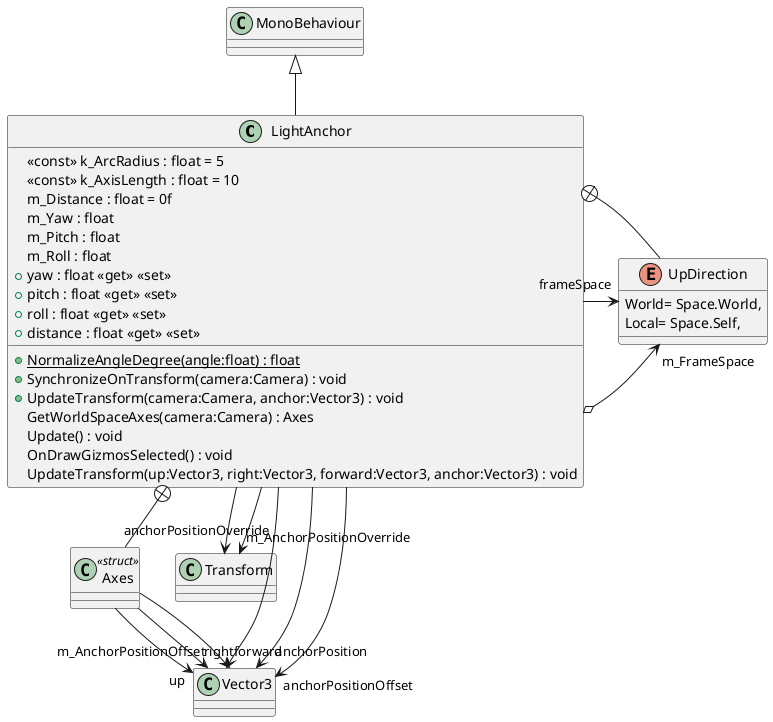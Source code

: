 @startuml
class LightAnchor {
    <<const>> k_ArcRadius : float = 5
    <<const>> k_AxisLength : float = 10
    m_Distance : float = 0f
    m_Yaw : float
    m_Pitch : float
    m_Roll : float
    + yaw : float <<get>> <<set>>
    + pitch : float <<get>> <<set>>
    + roll : float <<get>> <<set>>
    + distance : float <<get>> <<set>>
    + {static} NormalizeAngleDegree(angle:float) : float
    + SynchronizeOnTransform(camera:Camera) : void
    + UpdateTransform(camera:Camera, anchor:Vector3) : void
    GetWorldSpaceAxes(camera:Camera) : Axes
    Update() : void
    OnDrawGizmosSelected() : void
    UpdateTransform(up:Vector3, right:Vector3, forward:Vector3, anchor:Vector3) : void
}
enum UpDirection {
    World= Space.World,
    Local= Space.Self,
}
class Axes <<struct>> {
}
MonoBehaviour <|-- LightAnchor
LightAnchor o-> "m_FrameSpace" UpDirection
LightAnchor --> "m_AnchorPositionOverride" Transform
LightAnchor --> "m_AnchorPositionOffset" Vector3
LightAnchor --> "frameSpace" UpDirection
LightAnchor --> "anchorPosition" Vector3
LightAnchor --> "anchorPositionOverride" Transform
LightAnchor --> "anchorPositionOffset" Vector3
LightAnchor +-- UpDirection
LightAnchor +-- Axes
Axes --> "up" Vector3
Axes --> "right" Vector3
Axes --> "forward" Vector3
@enduml
